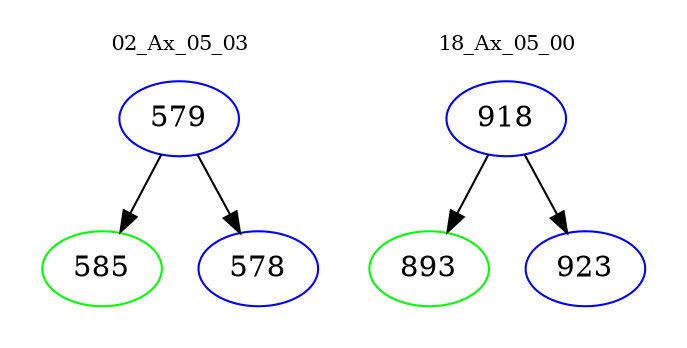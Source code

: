 digraph{
subgraph cluster_0 {
color = white
label = "02_Ax_05_03";
fontsize=10;
T0_579 [label="579", color="blue"]
T0_579 -> T0_585 [color="black"]
T0_585 [label="585", color="green"]
T0_579 -> T0_578 [color="black"]
T0_578 [label="578", color="blue"]
}
subgraph cluster_1 {
color = white
label = "18_Ax_05_00";
fontsize=10;
T1_918 [label="918", color="blue"]
T1_918 -> T1_893 [color="black"]
T1_893 [label="893", color="green"]
T1_918 -> T1_923 [color="black"]
T1_923 [label="923", color="blue"]
}
}
